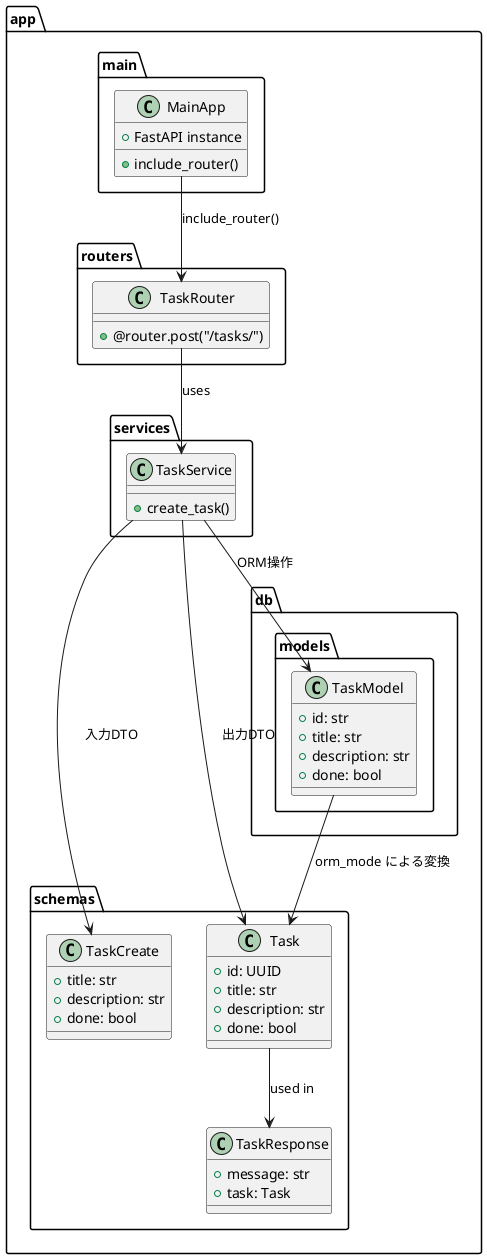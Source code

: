 @startuml

package app {

  package main {
    class MainApp {
      +FastAPI instance
      +include_router()
    }
  }

  package routers {
    class TaskRouter {
      +@router.post("/tasks/")
    }
  }

  package services {
    class TaskService {
      +create_task()
    }
  }

  package schemas {
    class TaskCreate {
      +title: str
      +description: str
      +done: bool
    }

    class Task {
      +id: UUID
      +title: str
      +description: str
      +done: bool
    }

    class TaskResponse {
      +message: str
      +task: Task
    }
  }

  package db.models {
    class TaskModel {
      +id: str
      +title: str
      +description: str
      +done: bool
    }
  }
}

' 依存関係
MainApp --> TaskRouter : include_router()
TaskRouter --> TaskService : uses
TaskService --> TaskModel : ORM操作
TaskService --> TaskCreate : 入力DTO
TaskService --> Task : 出力DTO
Task --> TaskResponse : used in
TaskModel --> Task : orm_mode による変換

@enduml
